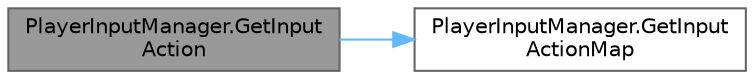 digraph "PlayerInputManager.GetInputAction"
{
 // LATEX_PDF_SIZE
  bgcolor="transparent";
  edge [fontname=Helvetica,fontsize=10,labelfontname=Helvetica,labelfontsize=10];
  node [fontname=Helvetica,fontsize=10,shape=box,height=0.2,width=0.4];
  rankdir="LR";
  Node1 [id="Node000001",label="PlayerInputManager.GetInput\lAction",height=0.2,width=0.4,color="gray40", fillcolor="grey60", style="filled", fontcolor="black",tooltip=" "];
  Node1 -> Node2 [id="edge1_Node000001_Node000002",color="steelblue1",style="solid",tooltip=" "];
  Node2 [id="Node000002",label="PlayerInputManager.GetInput\lActionMap",height=0.2,width=0.4,color="grey40", fillcolor="white", style="filled",URL="$class_player_input_manager.html#ad6f7b4ae1de5204e6e682b1094014069",tooltip="引数InputActionMapを取得"];
}
